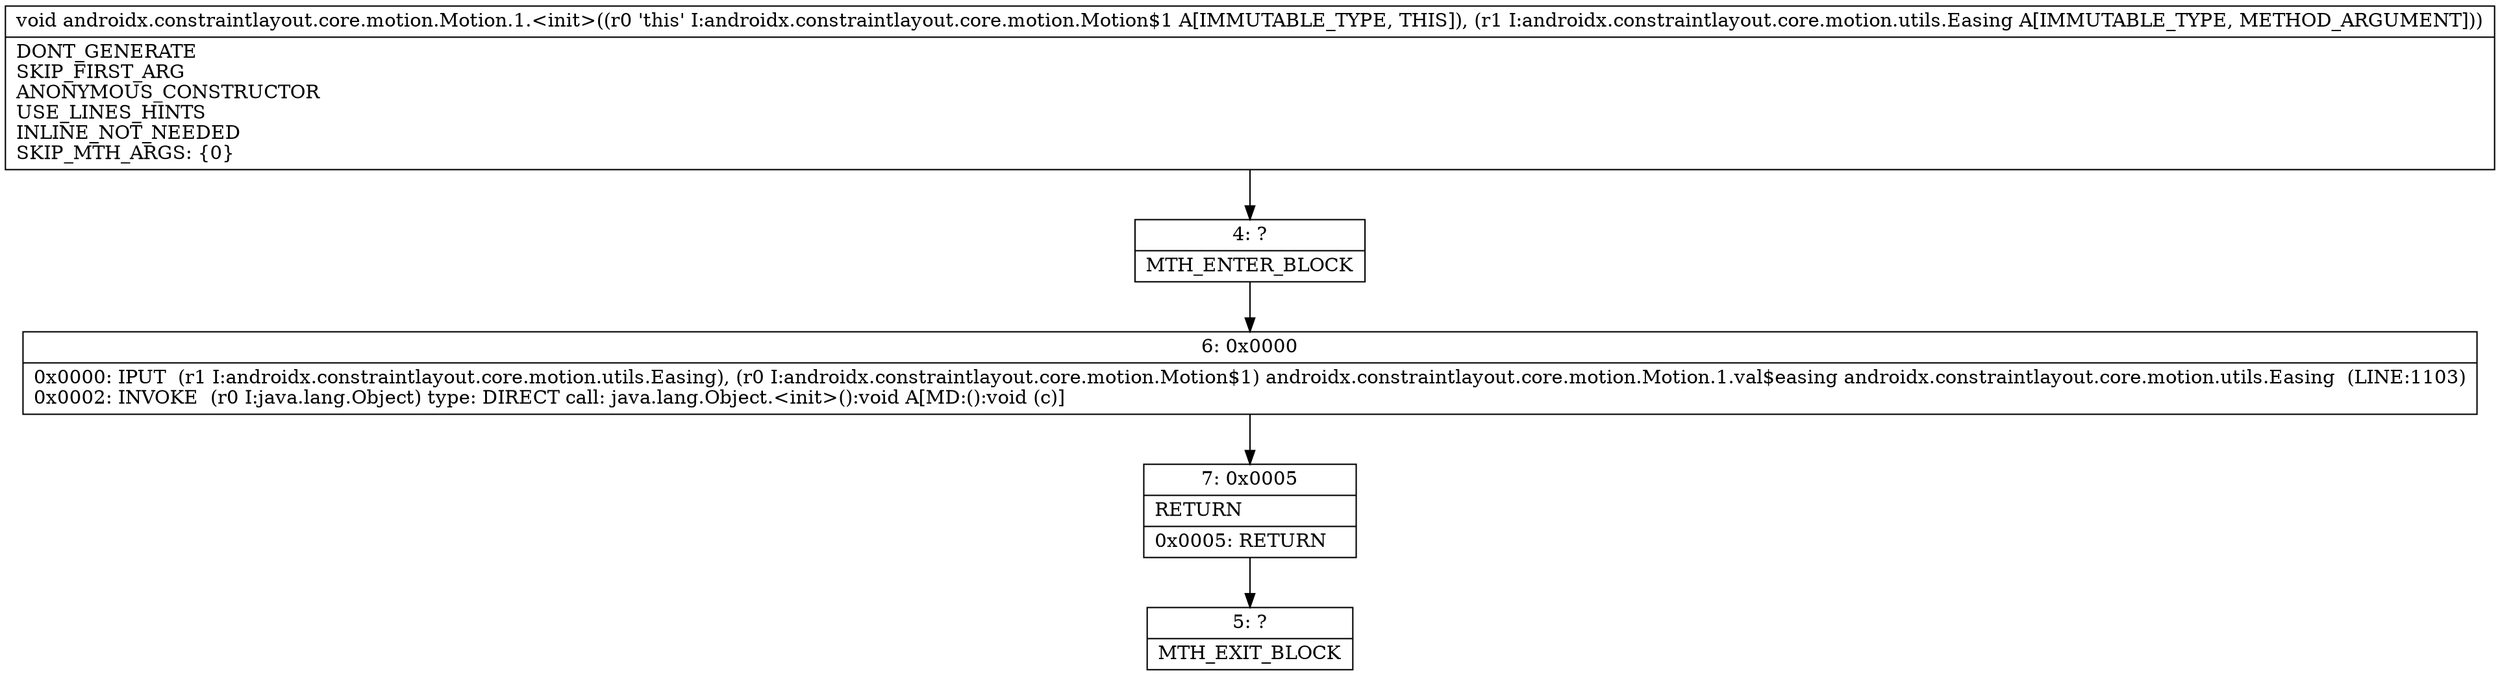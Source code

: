 digraph "CFG forandroidx.constraintlayout.core.motion.Motion.1.\<init\>(Landroidx\/constraintlayout\/core\/motion\/utils\/Easing;)V" {
Node_4 [shape=record,label="{4\:\ ?|MTH_ENTER_BLOCK\l}"];
Node_6 [shape=record,label="{6\:\ 0x0000|0x0000: IPUT  (r1 I:androidx.constraintlayout.core.motion.utils.Easing), (r0 I:androidx.constraintlayout.core.motion.Motion$1) androidx.constraintlayout.core.motion.Motion.1.val$easing androidx.constraintlayout.core.motion.utils.Easing  (LINE:1103)\l0x0002: INVOKE  (r0 I:java.lang.Object) type: DIRECT call: java.lang.Object.\<init\>():void A[MD:():void (c)]\l}"];
Node_7 [shape=record,label="{7\:\ 0x0005|RETURN\l|0x0005: RETURN   \l}"];
Node_5 [shape=record,label="{5\:\ ?|MTH_EXIT_BLOCK\l}"];
MethodNode[shape=record,label="{void androidx.constraintlayout.core.motion.Motion.1.\<init\>((r0 'this' I:androidx.constraintlayout.core.motion.Motion$1 A[IMMUTABLE_TYPE, THIS]), (r1 I:androidx.constraintlayout.core.motion.utils.Easing A[IMMUTABLE_TYPE, METHOD_ARGUMENT]))  | DONT_GENERATE\lSKIP_FIRST_ARG\lANONYMOUS_CONSTRUCTOR\lUSE_LINES_HINTS\lINLINE_NOT_NEEDED\lSKIP_MTH_ARGS: \{0\}\l}"];
MethodNode -> Node_4;Node_4 -> Node_6;
Node_6 -> Node_7;
Node_7 -> Node_5;
}

